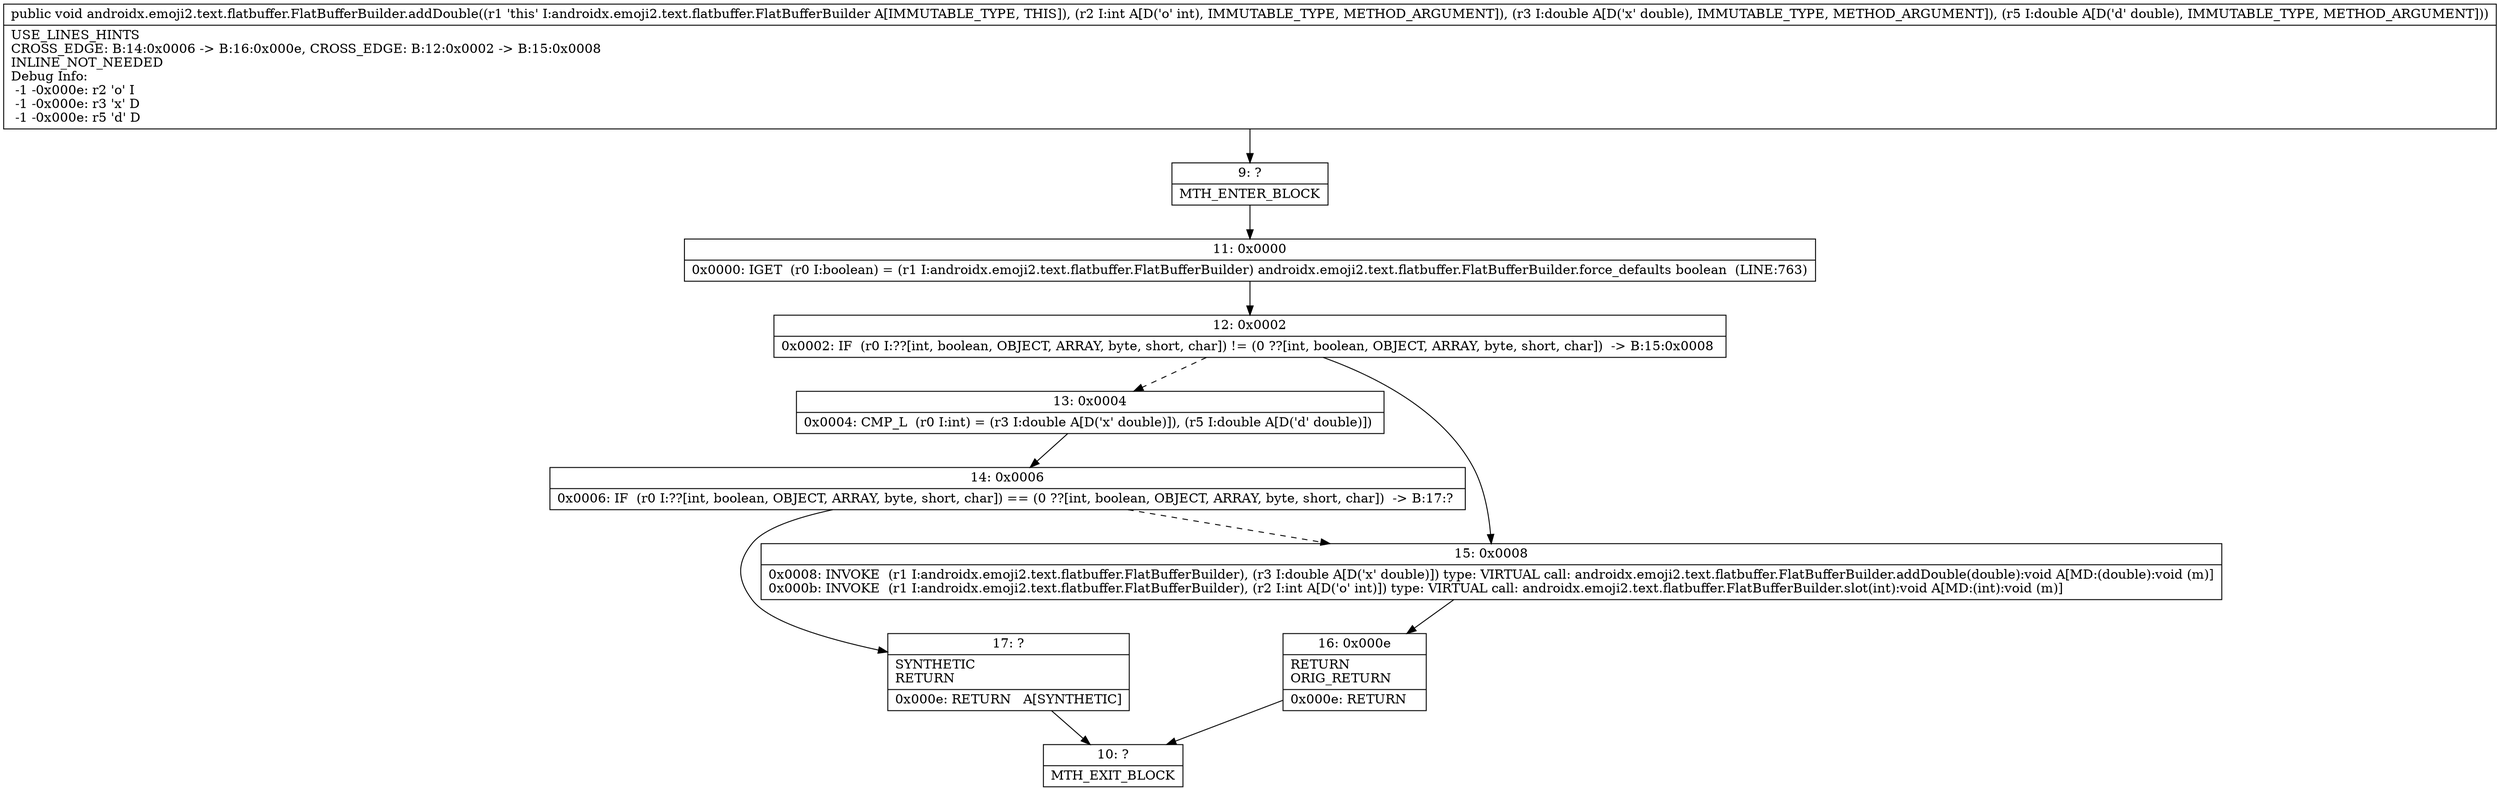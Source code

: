 digraph "CFG forandroidx.emoji2.text.flatbuffer.FlatBufferBuilder.addDouble(IDD)V" {
Node_9 [shape=record,label="{9\:\ ?|MTH_ENTER_BLOCK\l}"];
Node_11 [shape=record,label="{11\:\ 0x0000|0x0000: IGET  (r0 I:boolean) = (r1 I:androidx.emoji2.text.flatbuffer.FlatBufferBuilder) androidx.emoji2.text.flatbuffer.FlatBufferBuilder.force_defaults boolean  (LINE:763)\l}"];
Node_12 [shape=record,label="{12\:\ 0x0002|0x0002: IF  (r0 I:??[int, boolean, OBJECT, ARRAY, byte, short, char]) != (0 ??[int, boolean, OBJECT, ARRAY, byte, short, char])  \-\> B:15:0x0008 \l}"];
Node_13 [shape=record,label="{13\:\ 0x0004|0x0004: CMP_L  (r0 I:int) = (r3 I:double A[D('x' double)]), (r5 I:double A[D('d' double)]) \l}"];
Node_14 [shape=record,label="{14\:\ 0x0006|0x0006: IF  (r0 I:??[int, boolean, OBJECT, ARRAY, byte, short, char]) == (0 ??[int, boolean, OBJECT, ARRAY, byte, short, char])  \-\> B:17:? \l}"];
Node_17 [shape=record,label="{17\:\ ?|SYNTHETIC\lRETURN\l|0x000e: RETURN   A[SYNTHETIC]\l}"];
Node_10 [shape=record,label="{10\:\ ?|MTH_EXIT_BLOCK\l}"];
Node_15 [shape=record,label="{15\:\ 0x0008|0x0008: INVOKE  (r1 I:androidx.emoji2.text.flatbuffer.FlatBufferBuilder), (r3 I:double A[D('x' double)]) type: VIRTUAL call: androidx.emoji2.text.flatbuffer.FlatBufferBuilder.addDouble(double):void A[MD:(double):void (m)]\l0x000b: INVOKE  (r1 I:androidx.emoji2.text.flatbuffer.FlatBufferBuilder), (r2 I:int A[D('o' int)]) type: VIRTUAL call: androidx.emoji2.text.flatbuffer.FlatBufferBuilder.slot(int):void A[MD:(int):void (m)]\l}"];
Node_16 [shape=record,label="{16\:\ 0x000e|RETURN\lORIG_RETURN\l|0x000e: RETURN   \l}"];
MethodNode[shape=record,label="{public void androidx.emoji2.text.flatbuffer.FlatBufferBuilder.addDouble((r1 'this' I:androidx.emoji2.text.flatbuffer.FlatBufferBuilder A[IMMUTABLE_TYPE, THIS]), (r2 I:int A[D('o' int), IMMUTABLE_TYPE, METHOD_ARGUMENT]), (r3 I:double A[D('x' double), IMMUTABLE_TYPE, METHOD_ARGUMENT]), (r5 I:double A[D('d' double), IMMUTABLE_TYPE, METHOD_ARGUMENT]))  | USE_LINES_HINTS\lCROSS_EDGE: B:14:0x0006 \-\> B:16:0x000e, CROSS_EDGE: B:12:0x0002 \-\> B:15:0x0008\lINLINE_NOT_NEEDED\lDebug Info:\l  \-1 \-0x000e: r2 'o' I\l  \-1 \-0x000e: r3 'x' D\l  \-1 \-0x000e: r5 'd' D\l}"];
MethodNode -> Node_9;Node_9 -> Node_11;
Node_11 -> Node_12;
Node_12 -> Node_13[style=dashed];
Node_12 -> Node_15;
Node_13 -> Node_14;
Node_14 -> Node_15[style=dashed];
Node_14 -> Node_17;
Node_17 -> Node_10;
Node_15 -> Node_16;
Node_16 -> Node_10;
}


